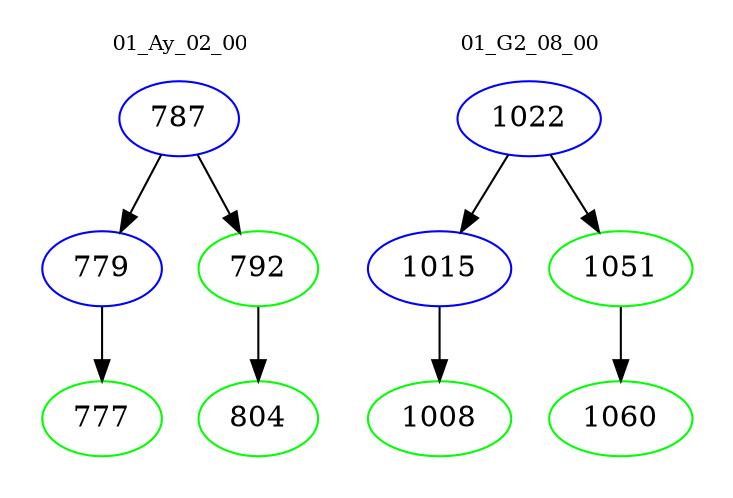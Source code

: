 digraph{
subgraph cluster_0 {
color = white
label = "01_Ay_02_00";
fontsize=10;
T0_787 [label="787", color="blue"]
T0_787 -> T0_779 [color="black"]
T0_779 [label="779", color="blue"]
T0_779 -> T0_777 [color="black"]
T0_777 [label="777", color="green"]
T0_787 -> T0_792 [color="black"]
T0_792 [label="792", color="green"]
T0_792 -> T0_804 [color="black"]
T0_804 [label="804", color="green"]
}
subgraph cluster_1 {
color = white
label = "01_G2_08_00";
fontsize=10;
T1_1022 [label="1022", color="blue"]
T1_1022 -> T1_1015 [color="black"]
T1_1015 [label="1015", color="blue"]
T1_1015 -> T1_1008 [color="black"]
T1_1008 [label="1008", color="green"]
T1_1022 -> T1_1051 [color="black"]
T1_1051 [label="1051", color="green"]
T1_1051 -> T1_1060 [color="black"]
T1_1060 [label="1060", color="green"]
}
}

